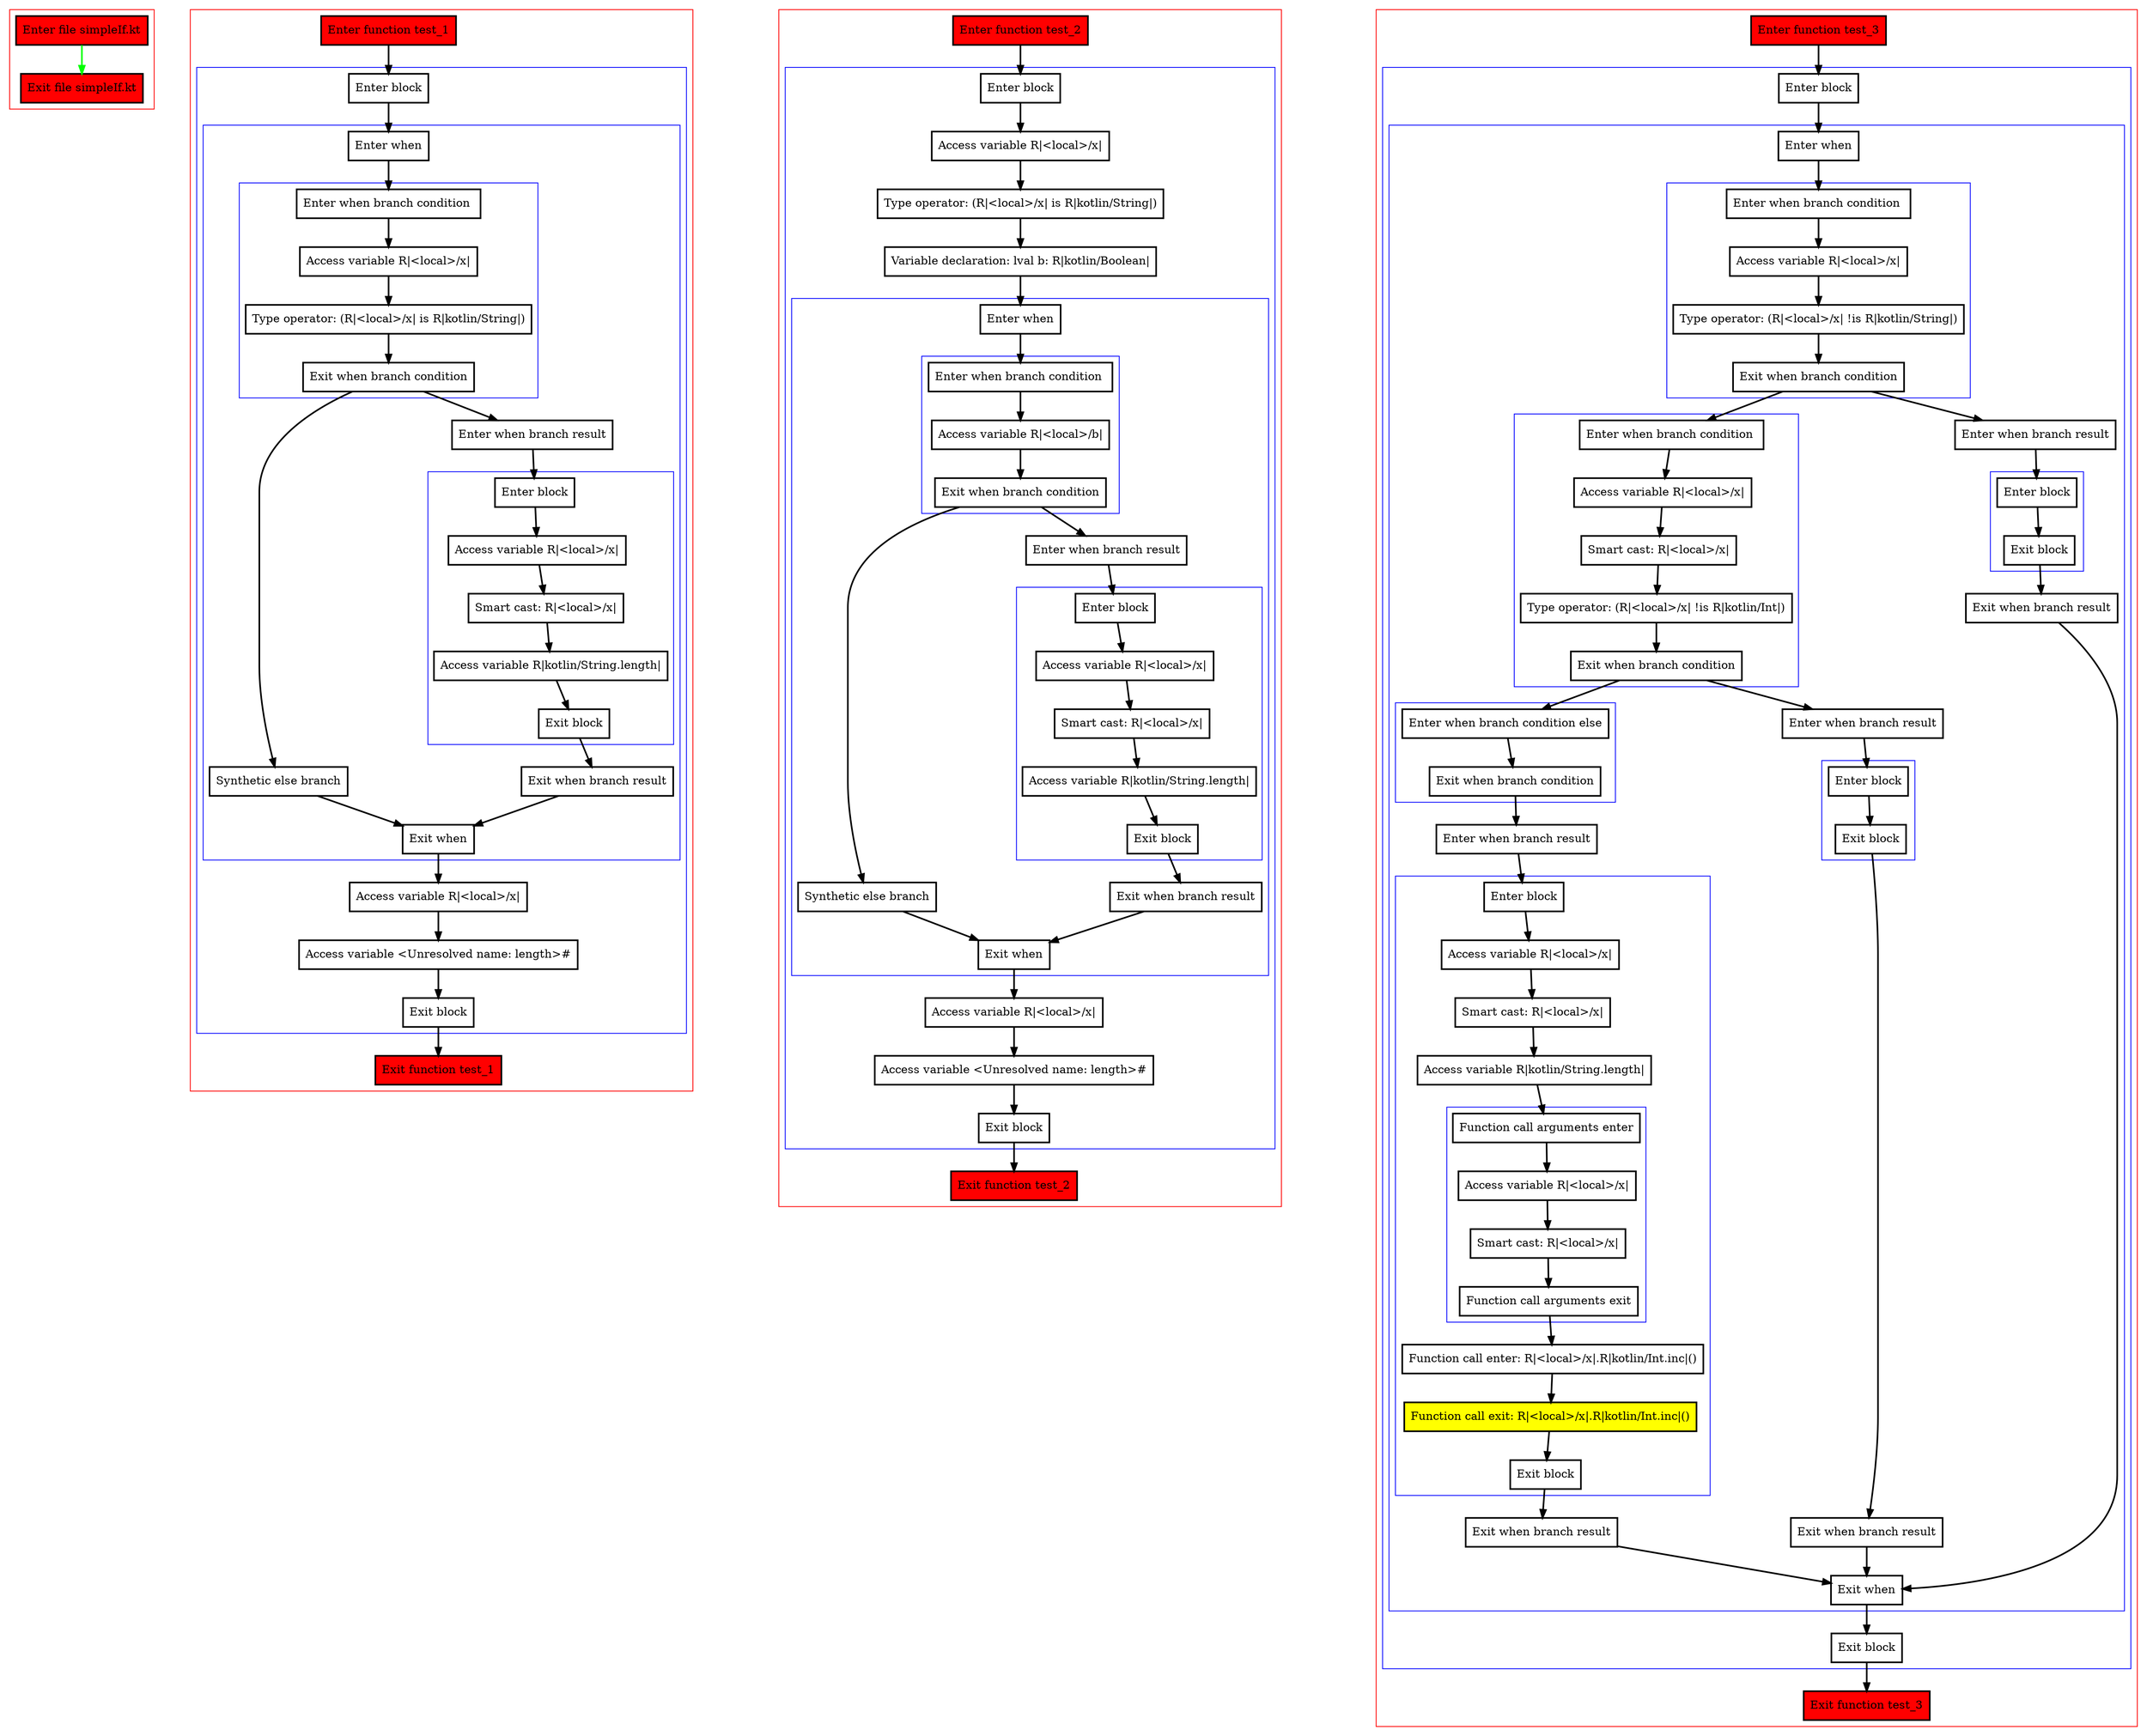 digraph simpleIf_kt {
    graph [nodesep=3]
    node [shape=box penwidth=2]
    edge [penwidth=2]

    subgraph cluster_0 {
        color=red
        0 [label="Enter file simpleIf.kt" style="filled" fillcolor=red];
        1 [label="Exit file simpleIf.kt" style="filled" fillcolor=red];
    }
    0 -> {1} [color=green];

    subgraph cluster_1 {
        color=red
        2 [label="Enter function test_1" style="filled" fillcolor=red];
        subgraph cluster_2 {
            color=blue
            3 [label="Enter block"];
            subgraph cluster_3 {
                color=blue
                4 [label="Enter when"];
                subgraph cluster_4 {
                    color=blue
                    5 [label="Enter when branch condition "];
                    6 [label="Access variable R|<local>/x|"];
                    7 [label="Type operator: (R|<local>/x| is R|kotlin/String|)"];
                    8 [label="Exit when branch condition"];
                }
                9 [label="Synthetic else branch"];
                10 [label="Enter when branch result"];
                subgraph cluster_5 {
                    color=blue
                    11 [label="Enter block"];
                    12 [label="Access variable R|<local>/x|"];
                    13 [label="Smart cast: R|<local>/x|"];
                    14 [label="Access variable R|kotlin/String.length|"];
                    15 [label="Exit block"];
                }
                16 [label="Exit when branch result"];
                17 [label="Exit when"];
            }
            18 [label="Access variable R|<local>/x|"];
            19 [label="Access variable <Unresolved name: length>#"];
            20 [label="Exit block"];
        }
        21 [label="Exit function test_1" style="filled" fillcolor=red];
    }
    2 -> {3};
    3 -> {4};
    4 -> {5};
    5 -> {6};
    6 -> {7};
    7 -> {8};
    8 -> {9 10};
    9 -> {17};
    10 -> {11};
    11 -> {12};
    12 -> {13};
    13 -> {14};
    14 -> {15};
    15 -> {16};
    16 -> {17};
    17 -> {18};
    18 -> {19};
    19 -> {20};
    20 -> {21};

    subgraph cluster_6 {
        color=red
        22 [label="Enter function test_2" style="filled" fillcolor=red];
        subgraph cluster_7 {
            color=blue
            23 [label="Enter block"];
            24 [label="Access variable R|<local>/x|"];
            25 [label="Type operator: (R|<local>/x| is R|kotlin/String|)"];
            26 [label="Variable declaration: lval b: R|kotlin/Boolean|"];
            subgraph cluster_8 {
                color=blue
                27 [label="Enter when"];
                subgraph cluster_9 {
                    color=blue
                    28 [label="Enter when branch condition "];
                    29 [label="Access variable R|<local>/b|"];
                    30 [label="Exit when branch condition"];
                }
                31 [label="Synthetic else branch"];
                32 [label="Enter when branch result"];
                subgraph cluster_10 {
                    color=blue
                    33 [label="Enter block"];
                    34 [label="Access variable R|<local>/x|"];
                    35 [label="Smart cast: R|<local>/x|"];
                    36 [label="Access variable R|kotlin/String.length|"];
                    37 [label="Exit block"];
                }
                38 [label="Exit when branch result"];
                39 [label="Exit when"];
            }
            40 [label="Access variable R|<local>/x|"];
            41 [label="Access variable <Unresolved name: length>#"];
            42 [label="Exit block"];
        }
        43 [label="Exit function test_2" style="filled" fillcolor=red];
    }
    22 -> {23};
    23 -> {24};
    24 -> {25};
    25 -> {26};
    26 -> {27};
    27 -> {28};
    28 -> {29};
    29 -> {30};
    30 -> {31 32};
    31 -> {39};
    32 -> {33};
    33 -> {34};
    34 -> {35};
    35 -> {36};
    36 -> {37};
    37 -> {38};
    38 -> {39};
    39 -> {40};
    40 -> {41};
    41 -> {42};
    42 -> {43};

    subgraph cluster_11 {
        color=red
        44 [label="Enter function test_3" style="filled" fillcolor=red];
        subgraph cluster_12 {
            color=blue
            45 [label="Enter block"];
            subgraph cluster_13 {
                color=blue
                46 [label="Enter when"];
                subgraph cluster_14 {
                    color=blue
                    47 [label="Enter when branch condition "];
                    48 [label="Access variable R|<local>/x|"];
                    49 [label="Type operator: (R|<local>/x| !is R|kotlin/String|)"];
                    50 [label="Exit when branch condition"];
                }
                subgraph cluster_15 {
                    color=blue
                    51 [label="Enter when branch condition "];
                    52 [label="Access variable R|<local>/x|"];
                    53 [label="Smart cast: R|<local>/x|"];
                    54 [label="Type operator: (R|<local>/x| !is R|kotlin/Int|)"];
                    55 [label="Exit when branch condition"];
                }
                subgraph cluster_16 {
                    color=blue
                    56 [label="Enter when branch condition else"];
                    57 [label="Exit when branch condition"];
                }
                58 [label="Enter when branch result"];
                subgraph cluster_17 {
                    color=blue
                    59 [label="Enter block"];
                    60 [label="Access variable R|<local>/x|"];
                    61 [label="Smart cast: R|<local>/x|"];
                    62 [label="Access variable R|kotlin/String.length|"];
                    subgraph cluster_18 {
                        color=blue
                        63 [label="Function call arguments enter"];
                        64 [label="Access variable R|<local>/x|"];
                        65 [label="Smart cast: R|<local>/x|"];
                        66 [label="Function call arguments exit"];
                    }
                    67 [label="Function call enter: R|<local>/x|.R|kotlin/Int.inc|()"];
                    68 [label="Function call exit: R|<local>/x|.R|kotlin/Int.inc|()" style="filled" fillcolor=yellow];
                    69 [label="Exit block"];
                }
                70 [label="Exit when branch result"];
                71 [label="Enter when branch result"];
                subgraph cluster_19 {
                    color=blue
                    72 [label="Enter block"];
                    73 [label="Exit block"];
                }
                74 [label="Exit when branch result"];
                75 [label="Enter when branch result"];
                subgraph cluster_20 {
                    color=blue
                    76 [label="Enter block"];
                    77 [label="Exit block"];
                }
                78 [label="Exit when branch result"];
                79 [label="Exit when"];
            }
            80 [label="Exit block"];
        }
        81 [label="Exit function test_3" style="filled" fillcolor=red];
    }
    44 -> {45};
    45 -> {46};
    46 -> {47};
    47 -> {48};
    48 -> {49};
    49 -> {50};
    50 -> {51 75};
    51 -> {52};
    52 -> {53};
    53 -> {54};
    54 -> {55};
    55 -> {56 71};
    56 -> {57};
    57 -> {58};
    58 -> {59};
    59 -> {60};
    60 -> {61};
    61 -> {62};
    62 -> {63};
    63 -> {64};
    64 -> {65};
    65 -> {66};
    66 -> {67};
    67 -> {68};
    68 -> {69};
    69 -> {70};
    70 -> {79};
    71 -> {72};
    72 -> {73};
    73 -> {74};
    74 -> {79};
    75 -> {76};
    76 -> {77};
    77 -> {78};
    78 -> {79};
    79 -> {80};
    80 -> {81};

}
